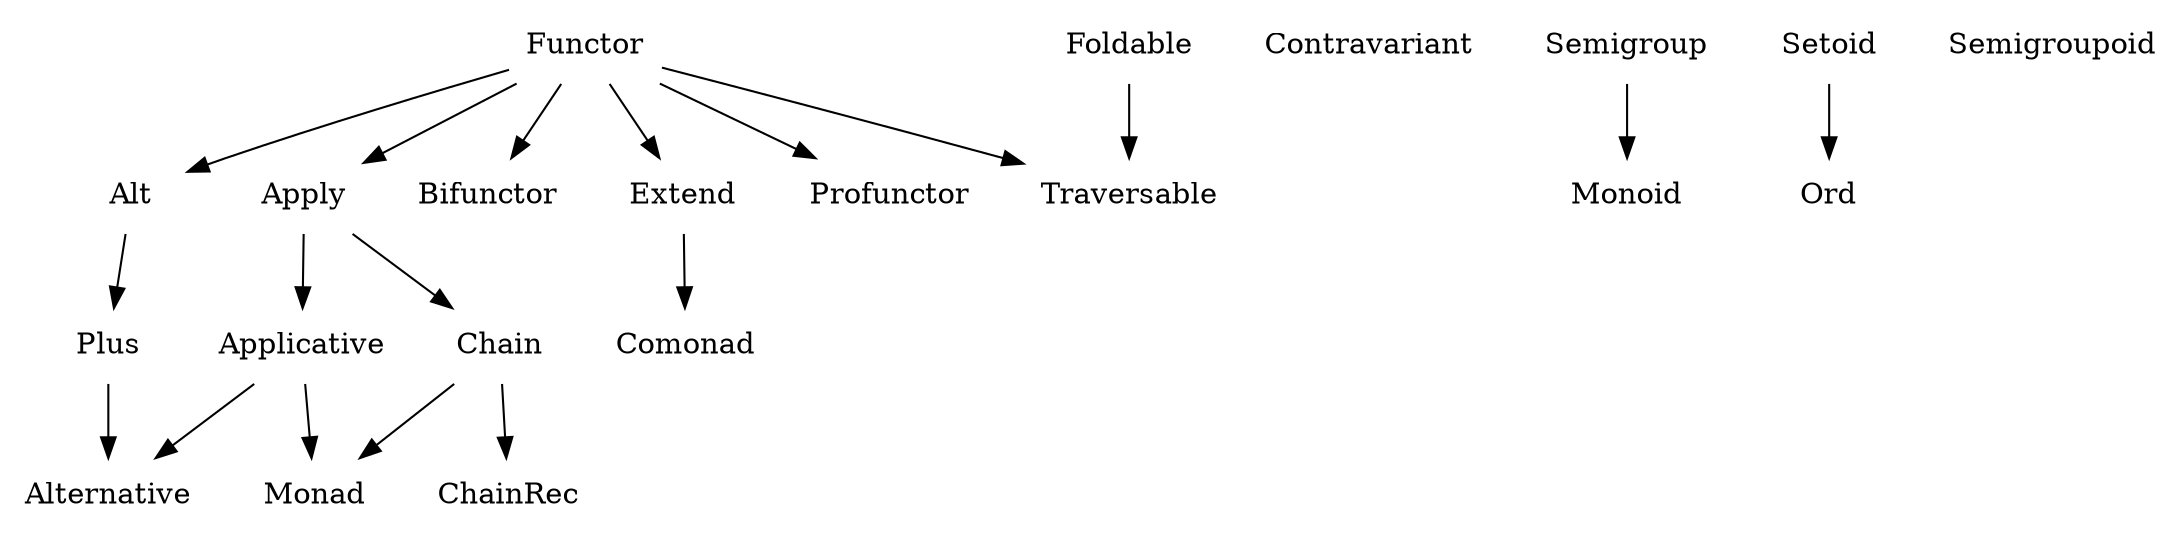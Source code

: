 digraph {
  node [shape=plaintext]

  # Algebras
  Alt;
  Alternative;
  Applicative;
  Apply;
  Bifunctor;
  Chain;
  ChainRec;
  Comonad;
  Extend;
  Foldable;
  Functor;
  Contravariant;
  Monad;
  Monoid;
  Ord;
  Plus;
  Profunctor;
  Semigroup;
  Semigroupoid;
  Setoid;
  Traversable;

  # Dependencies
  Alt -> Plus;
  Applicative -> Alternative;
  Applicative -> Monad;
  Apply -> Applicative;
  Apply -> Chain;
  Chain -> ChainRec;
  Chain -> Monad;
  Extend -> Comonad;
  Foldable -> Traversable;
  Functor -> Alt;
  Functor -> Apply;
  Functor -> Bifunctor;
  Functor -> Extend;
  Functor -> Profunctor;
  Functor -> Traversable;
  Plus -> Alternative;
  Semigroup -> Monoid;
  Setoid -> Ord;
}
